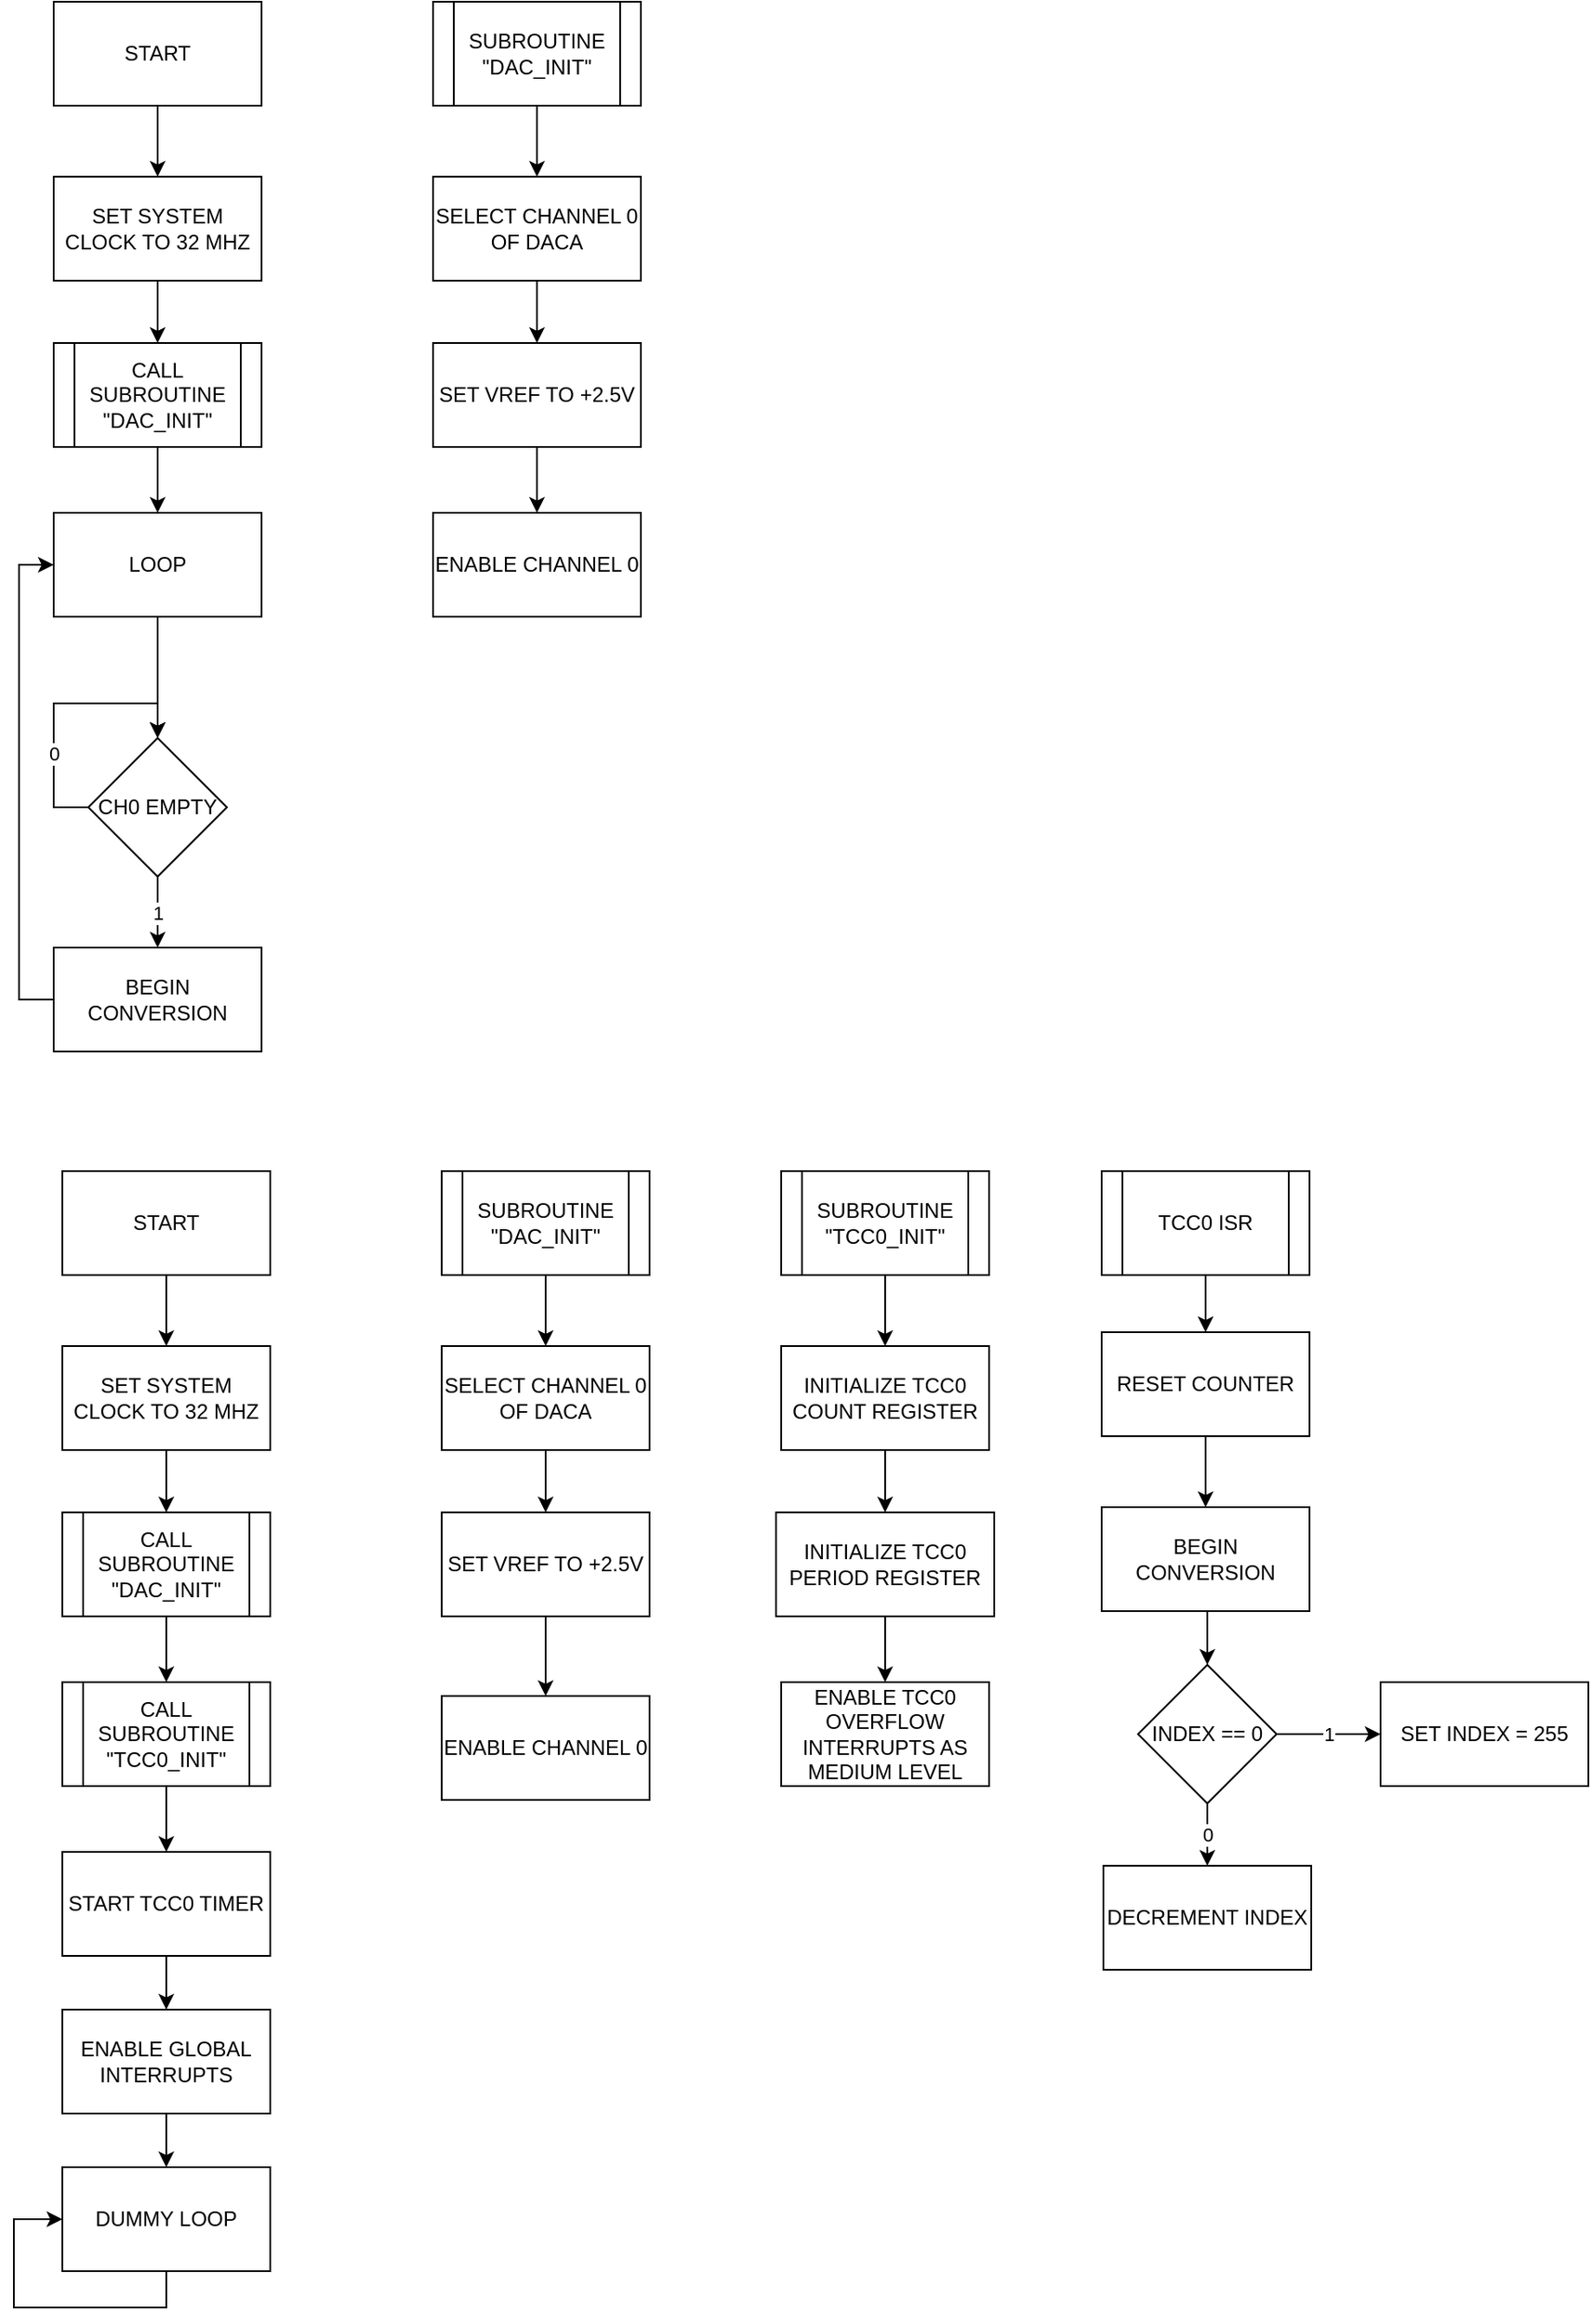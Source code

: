 <mxfile version="21.6.5" type="device">
  <diagram name="Page-1" id="TlnAXrUz_4EO8FhY6zSU">
    <mxGraphModel dx="1518" dy="628" grid="0" gridSize="10" guides="1" tooltips="1" connect="1" arrows="1" fold="1" page="0" pageScale="1" pageWidth="850" pageHeight="1100" math="0" shadow="0">
      <root>
        <mxCell id="0" />
        <mxCell id="1" parent="0" />
        <mxCell id="gUw0K1UG4J31n6GEaIM--3" value="" style="edgeStyle=orthogonalEdgeStyle;rounded=0;orthogonalLoop=1;jettySize=auto;html=1;" edge="1" parent="1" source="gUw0K1UG4J31n6GEaIM--1" target="gUw0K1UG4J31n6GEaIM--2">
          <mxGeometry relative="1" as="geometry" />
        </mxCell>
        <mxCell id="gUw0K1UG4J31n6GEaIM--1" value="START" style="rounded=0;whiteSpace=wrap;html=1;" vertex="1" parent="1">
          <mxGeometry x="92" y="112" width="120" height="60" as="geometry" />
        </mxCell>
        <mxCell id="gUw0K1UG4J31n6GEaIM--7" value="" style="edgeStyle=orthogonalEdgeStyle;rounded=0;orthogonalLoop=1;jettySize=auto;html=1;" edge="1" parent="1" source="gUw0K1UG4J31n6GEaIM--2" target="gUw0K1UG4J31n6GEaIM--6">
          <mxGeometry relative="1" as="geometry" />
        </mxCell>
        <mxCell id="gUw0K1UG4J31n6GEaIM--2" value="SET SYSTEM CLOCK TO 32 MHZ" style="rounded=0;whiteSpace=wrap;html=1;" vertex="1" parent="1">
          <mxGeometry x="92" y="213" width="120" height="60" as="geometry" />
        </mxCell>
        <mxCell id="gUw0K1UG4J31n6GEaIM--9" value="" style="edgeStyle=orthogonalEdgeStyle;rounded=0;orthogonalLoop=1;jettySize=auto;html=1;" edge="1" parent="1" source="gUw0K1UG4J31n6GEaIM--6" target="gUw0K1UG4J31n6GEaIM--8">
          <mxGeometry relative="1" as="geometry" />
        </mxCell>
        <mxCell id="gUw0K1UG4J31n6GEaIM--6" value="CALL SUBROUTINE &quot;DAC_INIT&quot;" style="shape=process;whiteSpace=wrap;html=1;backgroundOutline=1;rounded=0;" vertex="1" parent="1">
          <mxGeometry x="92" y="309" width="120" height="60" as="geometry" />
        </mxCell>
        <mxCell id="gUw0K1UG4J31n6GEaIM--11" value="" style="edgeStyle=orthogonalEdgeStyle;rounded=0;orthogonalLoop=1;jettySize=auto;html=1;" edge="1" parent="1" source="gUw0K1UG4J31n6GEaIM--8" target="gUw0K1UG4J31n6GEaIM--10">
          <mxGeometry relative="1" as="geometry" />
        </mxCell>
        <mxCell id="gUw0K1UG4J31n6GEaIM--8" value="LOOP" style="whiteSpace=wrap;html=1;rounded=0;" vertex="1" parent="1">
          <mxGeometry x="92" y="407" width="120" height="60" as="geometry" />
        </mxCell>
        <mxCell id="gUw0K1UG4J31n6GEaIM--14" value="1" style="edgeStyle=orthogonalEdgeStyle;rounded=0;orthogonalLoop=1;jettySize=auto;html=1;" edge="1" parent="1" source="gUw0K1UG4J31n6GEaIM--10" target="gUw0K1UG4J31n6GEaIM--13">
          <mxGeometry relative="1" as="geometry" />
        </mxCell>
        <mxCell id="gUw0K1UG4J31n6GEaIM--10" value="CH0 EMPTY" style="rhombus;whiteSpace=wrap;html=1;rounded=0;" vertex="1" parent="1">
          <mxGeometry x="112" y="537" width="80" height="80" as="geometry" />
        </mxCell>
        <mxCell id="gUw0K1UG4J31n6GEaIM--12" value="0" style="edgeStyle=orthogonalEdgeStyle;rounded=0;orthogonalLoop=1;jettySize=auto;html=1;exitX=0;exitY=0.5;exitDx=0;exitDy=0;entryX=0.5;entryY=0;entryDx=0;entryDy=0;" edge="1" parent="1" source="gUw0K1UG4J31n6GEaIM--10" target="gUw0K1UG4J31n6GEaIM--10">
          <mxGeometry x="-0.362" relative="1" as="geometry">
            <Array as="points">
              <mxPoint x="92" y="577" />
              <mxPoint x="92" y="517" />
              <mxPoint x="152" y="517" />
            </Array>
            <mxPoint as="offset" />
          </mxGeometry>
        </mxCell>
        <mxCell id="gUw0K1UG4J31n6GEaIM--15" style="edgeStyle=orthogonalEdgeStyle;rounded=0;orthogonalLoop=1;jettySize=auto;html=1;exitX=0;exitY=0.5;exitDx=0;exitDy=0;entryX=0;entryY=0.5;entryDx=0;entryDy=0;" edge="1" parent="1" source="gUw0K1UG4J31n6GEaIM--13" target="gUw0K1UG4J31n6GEaIM--8">
          <mxGeometry relative="1" as="geometry" />
        </mxCell>
        <mxCell id="gUw0K1UG4J31n6GEaIM--13" value="BEGIN CONVERSION" style="whiteSpace=wrap;html=1;rounded=0;" vertex="1" parent="1">
          <mxGeometry x="92" y="658" width="120" height="60" as="geometry" />
        </mxCell>
        <mxCell id="gUw0K1UG4J31n6GEaIM--18" value="" style="edgeStyle=orthogonalEdgeStyle;rounded=0;orthogonalLoop=1;jettySize=auto;html=1;" edge="1" parent="1" source="gUw0K1UG4J31n6GEaIM--16" target="gUw0K1UG4J31n6GEaIM--17">
          <mxGeometry relative="1" as="geometry" />
        </mxCell>
        <mxCell id="gUw0K1UG4J31n6GEaIM--16" value="SUBROUTINE &quot;DAC_INIT&quot;" style="shape=process;whiteSpace=wrap;html=1;backgroundOutline=1;rounded=0;" vertex="1" parent="1">
          <mxGeometry x="311" y="112" width="120" height="60" as="geometry" />
        </mxCell>
        <mxCell id="gUw0K1UG4J31n6GEaIM--20" value="" style="edgeStyle=orthogonalEdgeStyle;rounded=0;orthogonalLoop=1;jettySize=auto;html=1;" edge="1" parent="1" source="gUw0K1UG4J31n6GEaIM--17" target="gUw0K1UG4J31n6GEaIM--19">
          <mxGeometry relative="1" as="geometry" />
        </mxCell>
        <mxCell id="gUw0K1UG4J31n6GEaIM--17" value="SELECT CHANNEL 0 OF DACA" style="whiteSpace=wrap;html=1;rounded=0;" vertex="1" parent="1">
          <mxGeometry x="311" y="213" width="120" height="60" as="geometry" />
        </mxCell>
        <mxCell id="gUw0K1UG4J31n6GEaIM--24" value="" style="edgeStyle=orthogonalEdgeStyle;rounded=0;orthogonalLoop=1;jettySize=auto;html=1;" edge="1" parent="1" source="gUw0K1UG4J31n6GEaIM--19" target="gUw0K1UG4J31n6GEaIM--23">
          <mxGeometry relative="1" as="geometry" />
        </mxCell>
        <mxCell id="gUw0K1UG4J31n6GEaIM--19" value="SET VREF TO +2.5V" style="whiteSpace=wrap;html=1;rounded=0;" vertex="1" parent="1">
          <mxGeometry x="311" y="309" width="120" height="60" as="geometry" />
        </mxCell>
        <mxCell id="gUw0K1UG4J31n6GEaIM--23" value="ENABLE CHANNEL 0" style="whiteSpace=wrap;html=1;rounded=0;" vertex="1" parent="1">
          <mxGeometry x="311" y="407" width="120" height="60" as="geometry" />
        </mxCell>
        <mxCell id="gUw0K1UG4J31n6GEaIM--25" value="" style="edgeStyle=orthogonalEdgeStyle;rounded=0;orthogonalLoop=1;jettySize=auto;html=1;" edge="1" parent="1" source="gUw0K1UG4J31n6GEaIM--26" target="gUw0K1UG4J31n6GEaIM--28">
          <mxGeometry relative="1" as="geometry" />
        </mxCell>
        <mxCell id="gUw0K1UG4J31n6GEaIM--26" value="START" style="rounded=0;whiteSpace=wrap;html=1;" vertex="1" parent="1">
          <mxGeometry x="97" y="787" width="120" height="60" as="geometry" />
        </mxCell>
        <mxCell id="gUw0K1UG4J31n6GEaIM--27" value="" style="edgeStyle=orthogonalEdgeStyle;rounded=0;orthogonalLoop=1;jettySize=auto;html=1;" edge="1" parent="1" source="gUw0K1UG4J31n6GEaIM--28" target="gUw0K1UG4J31n6GEaIM--30">
          <mxGeometry relative="1" as="geometry" />
        </mxCell>
        <mxCell id="gUw0K1UG4J31n6GEaIM--28" value="SET SYSTEM CLOCK TO 32 MHZ" style="rounded=0;whiteSpace=wrap;html=1;" vertex="1" parent="1">
          <mxGeometry x="97" y="888" width="120" height="60" as="geometry" />
        </mxCell>
        <mxCell id="gUw0K1UG4J31n6GEaIM--56" value="" style="edgeStyle=orthogonalEdgeStyle;rounded=0;orthogonalLoop=1;jettySize=auto;html=1;" edge="1" parent="1" source="gUw0K1UG4J31n6GEaIM--30" target="gUw0K1UG4J31n6GEaIM--55">
          <mxGeometry relative="1" as="geometry" />
        </mxCell>
        <mxCell id="gUw0K1UG4J31n6GEaIM--30" value="CALL SUBROUTINE &quot;DAC_INIT&quot;" style="shape=process;whiteSpace=wrap;html=1;backgroundOutline=1;rounded=0;" vertex="1" parent="1">
          <mxGeometry x="97" y="984" width="120" height="60" as="geometry" />
        </mxCell>
        <mxCell id="gUw0K1UG4J31n6GEaIM--38" value="" style="edgeStyle=orthogonalEdgeStyle;rounded=0;orthogonalLoop=1;jettySize=auto;html=1;" edge="1" parent="1" source="gUw0K1UG4J31n6GEaIM--39" target="gUw0K1UG4J31n6GEaIM--41">
          <mxGeometry relative="1" as="geometry" />
        </mxCell>
        <mxCell id="gUw0K1UG4J31n6GEaIM--39" value="SUBROUTINE &quot;DAC_INIT&quot;" style="shape=process;whiteSpace=wrap;html=1;backgroundOutline=1;rounded=0;" vertex="1" parent="1">
          <mxGeometry x="316" y="787" width="120" height="60" as="geometry" />
        </mxCell>
        <mxCell id="gUw0K1UG4J31n6GEaIM--40" value="" style="edgeStyle=orthogonalEdgeStyle;rounded=0;orthogonalLoop=1;jettySize=auto;html=1;" edge="1" parent="1" source="gUw0K1UG4J31n6GEaIM--41" target="gUw0K1UG4J31n6GEaIM--43">
          <mxGeometry relative="1" as="geometry" />
        </mxCell>
        <mxCell id="gUw0K1UG4J31n6GEaIM--41" value="SELECT CHANNEL 0 OF DACA" style="whiteSpace=wrap;html=1;rounded=0;" vertex="1" parent="1">
          <mxGeometry x="316" y="888" width="120" height="60" as="geometry" />
        </mxCell>
        <mxCell id="gUw0K1UG4J31n6GEaIM--75" style="edgeStyle=orthogonalEdgeStyle;rounded=0;orthogonalLoop=1;jettySize=auto;html=1;exitX=0.5;exitY=1;exitDx=0;exitDy=0;entryX=0.5;entryY=0;entryDx=0;entryDy=0;" edge="1" parent="1" source="gUw0K1UG4J31n6GEaIM--43" target="gUw0K1UG4J31n6GEaIM--44">
          <mxGeometry relative="1" as="geometry" />
        </mxCell>
        <mxCell id="gUw0K1UG4J31n6GEaIM--43" value="SET VREF TO +2.5V" style="whiteSpace=wrap;html=1;rounded=0;" vertex="1" parent="1">
          <mxGeometry x="316" y="984" width="120" height="60" as="geometry" />
        </mxCell>
        <mxCell id="gUw0K1UG4J31n6GEaIM--44" value="ENABLE CHANNEL 0" style="whiteSpace=wrap;html=1;rounded=0;" vertex="1" parent="1">
          <mxGeometry x="316" y="1090" width="120" height="60" as="geometry" />
        </mxCell>
        <mxCell id="gUw0K1UG4J31n6GEaIM--52" style="edgeStyle=orthogonalEdgeStyle;rounded=0;orthogonalLoop=1;jettySize=auto;html=1;exitX=0.5;exitY=1;exitDx=0;exitDy=0;entryX=0.5;entryY=0;entryDx=0;entryDy=0;" edge="1" parent="1" source="gUw0K1UG4J31n6GEaIM--49" target="gUw0K1UG4J31n6GEaIM--51">
          <mxGeometry relative="1" as="geometry" />
        </mxCell>
        <mxCell id="gUw0K1UG4J31n6GEaIM--49" value="TCC0 ISR" style="shape=process;whiteSpace=wrap;html=1;backgroundOutline=1;rounded=0;" vertex="1" parent="1">
          <mxGeometry x="697" y="787" width="120" height="60" as="geometry" />
        </mxCell>
        <mxCell id="gUw0K1UG4J31n6GEaIM--82" style="edgeStyle=orthogonalEdgeStyle;rounded=0;orthogonalLoop=1;jettySize=auto;html=1;exitX=0.5;exitY=1;exitDx=0;exitDy=0;entryX=0.5;entryY=0;entryDx=0;entryDy=0;" edge="1" parent="1" source="gUw0K1UG4J31n6GEaIM--51" target="gUw0K1UG4J31n6GEaIM--53">
          <mxGeometry relative="1" as="geometry" />
        </mxCell>
        <mxCell id="gUw0K1UG4J31n6GEaIM--51" value="RESET COUNTER" style="rounded=0;whiteSpace=wrap;html=1;" vertex="1" parent="1">
          <mxGeometry x="697" y="880" width="120" height="60" as="geometry" />
        </mxCell>
        <mxCell id="gUw0K1UG4J31n6GEaIM--83" style="edgeStyle=orthogonalEdgeStyle;rounded=0;orthogonalLoop=1;jettySize=auto;html=1;exitX=0.5;exitY=1;exitDx=0;exitDy=0;entryX=0.5;entryY=0;entryDx=0;entryDy=0;" edge="1" parent="1" source="gUw0K1UG4J31n6GEaIM--53" target="gUw0K1UG4J31n6GEaIM--67">
          <mxGeometry relative="1" as="geometry" />
        </mxCell>
        <mxCell id="gUw0K1UG4J31n6GEaIM--53" value="BEGIN CONVERSION" style="rounded=0;whiteSpace=wrap;html=1;" vertex="1" parent="1">
          <mxGeometry x="697" y="981" width="120" height="60" as="geometry" />
        </mxCell>
        <mxCell id="gUw0K1UG4J31n6GEaIM--77" value="" style="edgeStyle=orthogonalEdgeStyle;rounded=0;orthogonalLoop=1;jettySize=auto;html=1;" edge="1" parent="1" source="gUw0K1UG4J31n6GEaIM--55" target="gUw0K1UG4J31n6GEaIM--76">
          <mxGeometry relative="1" as="geometry" />
        </mxCell>
        <mxCell id="gUw0K1UG4J31n6GEaIM--55" value="CALL SUBROUTINE &quot;TCC0_INIT&quot;" style="shape=process;whiteSpace=wrap;html=1;backgroundOutline=1;rounded=0;" vertex="1" parent="1">
          <mxGeometry x="97" y="1082" width="120" height="60" as="geometry" />
        </mxCell>
        <mxCell id="gUw0K1UG4J31n6GEaIM--57" value="" style="edgeStyle=orthogonalEdgeStyle;rounded=0;orthogonalLoop=1;jettySize=auto;html=1;" edge="1" parent="1" source="gUw0K1UG4J31n6GEaIM--58" target="gUw0K1UG4J31n6GEaIM--60">
          <mxGeometry relative="1" as="geometry" />
        </mxCell>
        <mxCell id="gUw0K1UG4J31n6GEaIM--58" value="SUBROUTINE &quot;TCC0_INIT&quot;" style="shape=process;whiteSpace=wrap;html=1;backgroundOutline=1;rounded=0;" vertex="1" parent="1">
          <mxGeometry x="512" y="787" width="120" height="60" as="geometry" />
        </mxCell>
        <mxCell id="gUw0K1UG4J31n6GEaIM--59" value="" style="edgeStyle=orthogonalEdgeStyle;rounded=0;orthogonalLoop=1;jettySize=auto;html=1;" edge="1" parent="1" source="gUw0K1UG4J31n6GEaIM--60" target="gUw0K1UG4J31n6GEaIM--62">
          <mxGeometry relative="1" as="geometry" />
        </mxCell>
        <mxCell id="gUw0K1UG4J31n6GEaIM--60" value="INITIALIZE TCC0 COUNT REGISTER" style="whiteSpace=wrap;html=1;rounded=0;" vertex="1" parent="1">
          <mxGeometry x="512" y="888" width="120" height="60" as="geometry" />
        </mxCell>
        <mxCell id="gUw0K1UG4J31n6GEaIM--61" value="" style="edgeStyle=orthogonalEdgeStyle;rounded=0;orthogonalLoop=1;jettySize=auto;html=1;" edge="1" parent="1" source="gUw0K1UG4J31n6GEaIM--62" target="gUw0K1UG4J31n6GEaIM--63">
          <mxGeometry relative="1" as="geometry" />
        </mxCell>
        <mxCell id="gUw0K1UG4J31n6GEaIM--62" value="INITIALIZE TCC0 PERIOD REGISTER" style="whiteSpace=wrap;html=1;rounded=0;" vertex="1" parent="1">
          <mxGeometry x="509" y="984" width="126" height="60" as="geometry" />
        </mxCell>
        <mxCell id="gUw0K1UG4J31n6GEaIM--63" value="ENABLE TCC0 OVERFLOW INTERRUPTS AS MEDIUM LEVEL" style="whiteSpace=wrap;html=1;rounded=0;" vertex="1" parent="1">
          <mxGeometry x="512" y="1082" width="120" height="60" as="geometry" />
        </mxCell>
        <mxCell id="gUw0K1UG4J31n6GEaIM--73" value="1" style="edgeStyle=orthogonalEdgeStyle;rounded=0;orthogonalLoop=1;jettySize=auto;html=1;" edge="1" parent="1" source="gUw0K1UG4J31n6GEaIM--67" target="gUw0K1UG4J31n6GEaIM--72">
          <mxGeometry relative="1" as="geometry" />
        </mxCell>
        <mxCell id="gUw0K1UG4J31n6GEaIM--84" value="0" style="edgeStyle=orthogonalEdgeStyle;rounded=0;orthogonalLoop=1;jettySize=auto;html=1;exitX=0.5;exitY=1;exitDx=0;exitDy=0;entryX=0.5;entryY=0;entryDx=0;entryDy=0;" edge="1" parent="1" source="gUw0K1UG4J31n6GEaIM--67" target="gUw0K1UG4J31n6GEaIM--70">
          <mxGeometry relative="1" as="geometry" />
        </mxCell>
        <mxCell id="gUw0K1UG4J31n6GEaIM--67" value="INDEX == 0" style="rhombus;whiteSpace=wrap;html=1;rounded=0;" vertex="1" parent="1">
          <mxGeometry x="718" y="1072" width="80" height="80" as="geometry" />
        </mxCell>
        <mxCell id="gUw0K1UG4J31n6GEaIM--70" value="DECREMENT INDEX" style="rounded=0;whiteSpace=wrap;html=1;" vertex="1" parent="1">
          <mxGeometry x="698" y="1188" width="120" height="60" as="geometry" />
        </mxCell>
        <mxCell id="gUw0K1UG4J31n6GEaIM--72" value="SET INDEX = 255" style="whiteSpace=wrap;html=1;rounded=0;" vertex="1" parent="1">
          <mxGeometry x="858" y="1082" width="120" height="60" as="geometry" />
        </mxCell>
        <mxCell id="gUw0K1UG4J31n6GEaIM--87" style="edgeStyle=orthogonalEdgeStyle;rounded=0;orthogonalLoop=1;jettySize=auto;html=1;exitX=0.5;exitY=1;exitDx=0;exitDy=0;entryX=0.5;entryY=0;entryDx=0;entryDy=0;" edge="1" parent="1" source="gUw0K1UG4J31n6GEaIM--76" target="gUw0K1UG4J31n6GEaIM--86">
          <mxGeometry relative="1" as="geometry" />
        </mxCell>
        <mxCell id="gUw0K1UG4J31n6GEaIM--76" value="START TCC0 TIMER" style="whiteSpace=wrap;html=1;rounded=0;" vertex="1" parent="1">
          <mxGeometry x="97" y="1180" width="120" height="60" as="geometry" />
        </mxCell>
        <mxCell id="gUw0K1UG4J31n6GEaIM--78" value="DUMMY LOOP" style="whiteSpace=wrap;html=1;rounded=0;" vertex="1" parent="1">
          <mxGeometry x="97" y="1362" width="120" height="60" as="geometry" />
        </mxCell>
        <mxCell id="gUw0K1UG4J31n6GEaIM--80" style="edgeStyle=orthogonalEdgeStyle;rounded=0;orthogonalLoop=1;jettySize=auto;html=1;exitX=0.5;exitY=1;exitDx=0;exitDy=0;entryX=0;entryY=0.5;entryDx=0;entryDy=0;" edge="1" parent="1" source="gUw0K1UG4J31n6GEaIM--78" target="gUw0K1UG4J31n6GEaIM--78">
          <mxGeometry relative="1" as="geometry">
            <Array as="points">
              <mxPoint x="154" y="1443" />
              <mxPoint x="69" y="1443" />
              <mxPoint x="69" y="1393" />
            </Array>
          </mxGeometry>
        </mxCell>
        <mxCell id="gUw0K1UG4J31n6GEaIM--88" style="edgeStyle=orthogonalEdgeStyle;rounded=0;orthogonalLoop=1;jettySize=auto;html=1;exitX=0.5;exitY=1;exitDx=0;exitDy=0;entryX=0.5;entryY=0;entryDx=0;entryDy=0;" edge="1" parent="1" source="gUw0K1UG4J31n6GEaIM--86" target="gUw0K1UG4J31n6GEaIM--78">
          <mxGeometry relative="1" as="geometry" />
        </mxCell>
        <mxCell id="gUw0K1UG4J31n6GEaIM--86" value="ENABLE GLOBAL INTERRUPTS" style="whiteSpace=wrap;html=1;rounded=0;" vertex="1" parent="1">
          <mxGeometry x="97" y="1271" width="120" height="60" as="geometry" />
        </mxCell>
      </root>
    </mxGraphModel>
  </diagram>
</mxfile>

